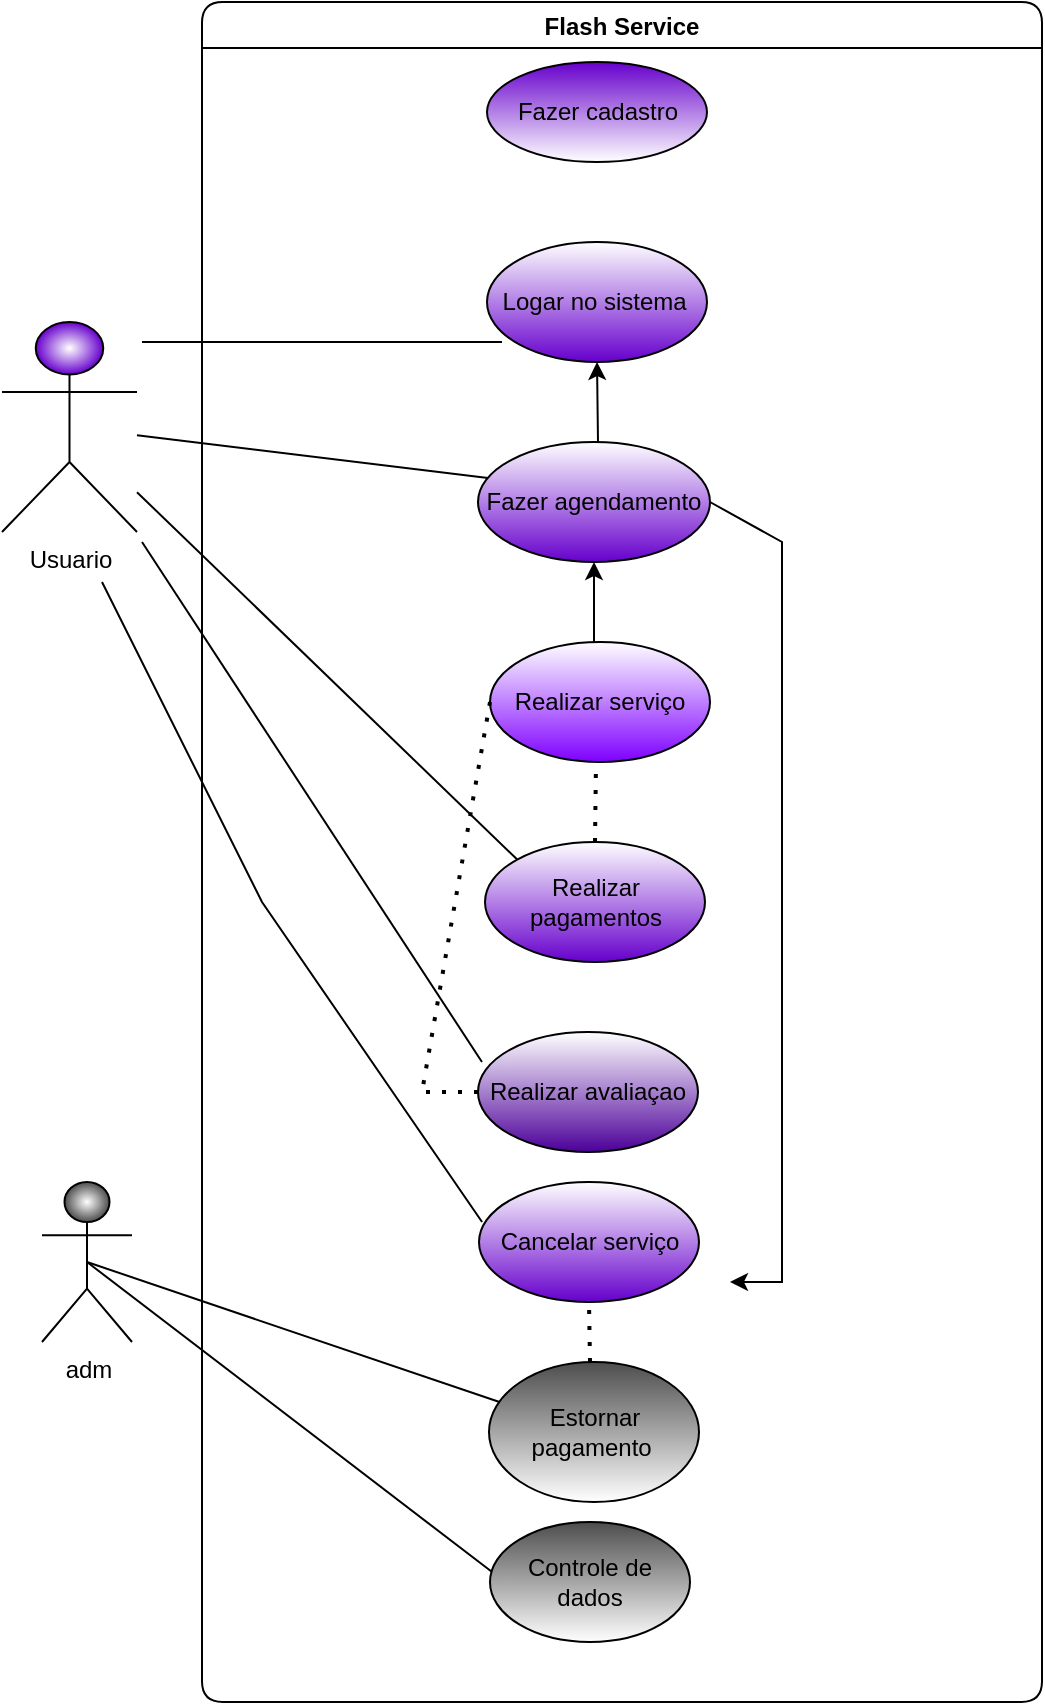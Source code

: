 <mxfile version="20.0.4" type="device"><diagram id="nBv4Rr7yYrMyvmwjMrwG" name="Page-1"><mxGraphModel dx="868" dy="468" grid="1" gridSize="10" guides="1" tooltips="1" connect="1" arrows="1" fold="1" page="1" pageScale="1" pageWidth="827" pageHeight="1169" math="0" shadow="0"><root><mxCell id="0"/><mxCell id="1" parent="0"/><mxCell id="tW_LX9EfvFMN6TDAbpZH-1" value="Usuario" style="shape=umlActor;verticalLabelPosition=bottom;verticalAlign=top;html=1;outlineConnect=0;fillColor=default;gradientColor=#6600CC;gradientDirection=radial;" parent="1" vertex="1"><mxGeometry y="200" width="67.5" height="105" as="geometry"/></mxCell><mxCell id="tW_LX9EfvFMN6TDAbpZH-3" value="adm" style="shape=umlActor;verticalLabelPosition=bottom;verticalAlign=top;html=1;outlineConnect=0;gradientColor=#4D4D4D;gradientDirection=radial;" parent="1" vertex="1"><mxGeometry x="20" y="630" width="45" height="80" as="geometry"/></mxCell><mxCell id="FfcoKnRlHD1vUzQzs0da-6" value="Flash Service" style="swimlane;swimlaneFillColor=#FFFFFF;gradientColor=#ffffff;rounded=1;shadow=0;" parent="1" vertex="1"><mxGeometry x="100" y="40" width="420" height="850" as="geometry"/></mxCell><mxCell id="FfcoKnRlHD1vUzQzs0da-7" value="Fazer cadastro" style="ellipse;whiteSpace=wrap;html=1;gradientColor=#6600CC;gradientDirection=north;fillColor=default;strokeColor=default;" parent="FfcoKnRlHD1vUzQzs0da-6" vertex="1"><mxGeometry x="142.5" y="30" width="110" height="50" as="geometry"/></mxCell><mxCell id="FfcoKnRlHD1vUzQzs0da-8" value="Logar no sistema&amp;nbsp;" style="ellipse;whiteSpace=wrap;html=1;gradientColor=#6600CC;" parent="FfcoKnRlHD1vUzQzs0da-6" vertex="1"><mxGeometry x="142.5" y="120" width="110" height="60" as="geometry"/></mxCell><mxCell id="FfcoKnRlHD1vUzQzs0da-9" value="Realizar avaliaçao" style="ellipse;whiteSpace=wrap;html=1;gradientColor=#4C0099;" parent="FfcoKnRlHD1vUzQzs0da-6" vertex="1"><mxGeometry x="138" y="515" width="110" height="60" as="geometry"/></mxCell><mxCell id="FfcoKnRlHD1vUzQzs0da-12" value="Realizar pagamentos" style="ellipse;whiteSpace=wrap;html=1;gradientColor=#6600CC;" parent="FfcoKnRlHD1vUzQzs0da-6" vertex="1"><mxGeometry x="141.5" y="420" width="110" height="60" as="geometry"/></mxCell><mxCell id="FfcoKnRlHD1vUzQzs0da-14" value="Realizar serviço" style="ellipse;whiteSpace=wrap;html=1;gradientColor=#7F00FF;" parent="FfcoKnRlHD1vUzQzs0da-6" vertex="1"><mxGeometry x="144" y="320" width="110" height="60" as="geometry"/></mxCell><mxCell id="FfcoKnRlHD1vUzQzs0da-13" value="Cancelar serviço" style="ellipse;whiteSpace=wrap;html=1;fillColor=#6600CC;gradientColor=#ffffff;gradientDirection=north;" parent="FfcoKnRlHD1vUzQzs0da-6" vertex="1"><mxGeometry x="138.5" y="590" width="110" height="60" as="geometry"/></mxCell><mxCell id="FfcoKnRlHD1vUzQzs0da-15" value="Estornar pagamento&amp;nbsp;" style="ellipse;whiteSpace=wrap;html=1;gradientColor=#4D4D4D;gradientDirection=north;" parent="FfcoKnRlHD1vUzQzs0da-6" vertex="1"><mxGeometry x="143.5" y="680" width="105" height="70" as="geometry"/></mxCell><mxCell id="FfcoKnRlHD1vUzQzs0da-16" value="Fazer agendamento" style="ellipse;whiteSpace=wrap;html=1;gradientColor=#6600CC;" parent="FfcoKnRlHD1vUzQzs0da-6" vertex="1"><mxGeometry x="138" y="220" width="116" height="60" as="geometry"/></mxCell><mxCell id="FfcoKnRlHD1vUzQzs0da-35" style="edgeStyle=orthogonalEdgeStyle;rounded=0;orthogonalLoop=1;jettySize=auto;html=1;exitX=0.5;exitY=1;exitDx=0;exitDy=0;" parent="FfcoKnRlHD1vUzQzs0da-6" source="FfcoKnRlHD1vUzQzs0da-15" target="FfcoKnRlHD1vUzQzs0da-15" edge="1"><mxGeometry relative="1" as="geometry"/></mxCell><mxCell id="FfcoKnRlHD1vUzQzs0da-40" value="Controle de dados" style="ellipse;whiteSpace=wrap;html=1;gradientColor=#4D4D4D;gradientDirection=north;" parent="FfcoKnRlHD1vUzQzs0da-6" vertex="1"><mxGeometry x="144" y="760" width="100" height="60" as="geometry"/></mxCell><mxCell id="RCVkiRBSerO-7e5qOchg-12" value="" style="endArrow=none;dashed=1;html=1;dashPattern=1 3;strokeWidth=2;rounded=0;entryX=0.5;entryY=1;entryDx=0;entryDy=0;" parent="FfcoKnRlHD1vUzQzs0da-6" target="FfcoKnRlHD1vUzQzs0da-13" edge="1"><mxGeometry width="50" height="50" relative="1" as="geometry"><mxPoint x="194" y="680" as="sourcePoint"/><mxPoint x="250" y="465" as="targetPoint"/></mxGeometry></mxCell><mxCell id="RCVkiRBSerO-7e5qOchg-22" value="" style="endArrow=classic;html=1;rounded=0;entryX=0.5;entryY=1;entryDx=0;entryDy=0;fillColor=#6a00ff;strokeColor=#000000;" parent="FfcoKnRlHD1vUzQzs0da-6" target="FfcoKnRlHD1vUzQzs0da-16" edge="1"><mxGeometry width="50" height="50" relative="1" as="geometry"><mxPoint x="196" y="320" as="sourcePoint"/><mxPoint x="235" y="270" as="targetPoint"/></mxGeometry></mxCell><mxCell id="RCVkiRBSerO-7e5qOchg-24" value="" style="endArrow=classic;html=1;rounded=0;" parent="FfcoKnRlHD1vUzQzs0da-6" target="FfcoKnRlHD1vUzQzs0da-12" edge="1"><mxGeometry width="50" height="50" relative="1" as="geometry"><mxPoint x="185" y="420" as="sourcePoint"/><mxPoint x="235" y="370" as="targetPoint"/></mxGeometry></mxCell><mxCell id="RCVkiRBSerO-7e5qOchg-44" value="" style="endArrow=none;dashed=1;html=1;dashPattern=1 3;strokeWidth=2;rounded=0;entryX=0;entryY=0.5;entryDx=0;entryDy=0;exitX=0;exitY=0.5;exitDx=0;exitDy=0;" parent="FfcoKnRlHD1vUzQzs0da-6" source="FfcoKnRlHD1vUzQzs0da-9" target="FfcoKnRlHD1vUzQzs0da-14" edge="1"><mxGeometry width="50" height="50" relative="1" as="geometry"><mxPoint x="130" y="545" as="sourcePoint"/><mxPoint x="130" y="350" as="targetPoint"/><Array as="points"><mxPoint x="110" y="545"/></Array></mxGeometry></mxCell><mxCell id="fbcLyzLlqPm6PCzPfCVy-3" value="" style="endArrow=classic;html=1;rounded=0;entryX=0.5;entryY=1;entryDx=0;entryDy=0;" parent="FfcoKnRlHD1vUzQzs0da-6" target="FfcoKnRlHD1vUzQzs0da-8" edge="1"><mxGeometry width="50" height="50" relative="1" as="geometry"><mxPoint x="198" y="220" as="sourcePoint"/><mxPoint x="244" y="170" as="targetPoint"/></mxGeometry></mxCell><mxCell id="fbcLyzLlqPm6PCzPfCVy-5" value="" style="endArrow=none;dashed=1;html=1;dashPattern=1 3;strokeWidth=2;rounded=0;exitX=0.5;exitY=0;exitDx=0;exitDy=0;" parent="FfcoKnRlHD1vUzQzs0da-6" source="FfcoKnRlHD1vUzQzs0da-12" edge="1"><mxGeometry width="50" height="50" relative="1" as="geometry"><mxPoint x="187.5" y="430" as="sourcePoint"/><mxPoint x="197" y="380" as="targetPoint"/></mxGeometry></mxCell><mxCell id="FfcoKnRlHD1vUzQzs0da-39" value="" style="endArrow=none;html=1;rounded=0;entryX=0.05;entryY=0.286;entryDx=0;entryDy=0;entryPerimeter=0;exitX=0.5;exitY=0.5;exitDx=0;exitDy=0;exitPerimeter=0;" parent="1" source="tW_LX9EfvFMN6TDAbpZH-3" target="FfcoKnRlHD1vUzQzs0da-15" edge="1"><mxGeometry width="50" height="50" relative="1" as="geometry"><mxPoint x="100" y="520" as="sourcePoint"/><mxPoint x="150" y="480" as="targetPoint"/></mxGeometry></mxCell><mxCell id="FfcoKnRlHD1vUzQzs0da-41" value="" style="endArrow=none;html=1;rounded=0;entryX=0.009;entryY=0.415;entryDx=0;entryDy=0;entryPerimeter=0;exitX=0.5;exitY=0.5;exitDx=0;exitDy=0;exitPerimeter=0;" parent="1" source="tW_LX9EfvFMN6TDAbpZH-3" target="FfcoKnRlHD1vUzQzs0da-40" edge="1"><mxGeometry width="50" height="50" relative="1" as="geometry"><mxPoint x="80" y="560" as="sourcePoint"/><mxPoint x="130" y="510" as="targetPoint"/><Array as="points"/></mxGeometry></mxCell><mxCell id="RCVkiRBSerO-7e5qOchg-30" value="" style="endArrow=classic;html=1;rounded=0;exitX=1;exitY=0.5;exitDx=0;exitDy=0;" parent="1" source="FfcoKnRlHD1vUzQzs0da-16" edge="1"><mxGeometry width="50" height="50" relative="1" as="geometry"><mxPoint x="430" y="240" as="sourcePoint"/><mxPoint x="364" y="680" as="targetPoint"/><Array as="points"><mxPoint x="390" y="310"/><mxPoint x="390" y="680"/></Array></mxGeometry></mxCell><mxCell id="RCVkiRBSerO-7e5qOchg-33" value="" style="endArrow=none;html=1;rounded=0;" parent="1" edge="1"><mxGeometry width="50" height="50" relative="1" as="geometry"><mxPoint x="70" y="210" as="sourcePoint"/><mxPoint x="250" y="210" as="targetPoint"/></mxGeometry></mxCell><mxCell id="RCVkiRBSerO-7e5qOchg-34" value="" style="endArrow=none;html=1;rounded=0;entryX=0.043;entryY=0.3;entryDx=0;entryDy=0;entryPerimeter=0;" parent="1" source="tW_LX9EfvFMN6TDAbpZH-1" target="FfcoKnRlHD1vUzQzs0da-16" edge="1"><mxGeometry width="50" height="50" relative="1" as="geometry"><mxPoint x="70" y="240" as="sourcePoint"/><mxPoint x="106.25" y="197.5" as="targetPoint"/></mxGeometry></mxCell><mxCell id="RCVkiRBSerO-7e5qOchg-38" value="" style="endArrow=none;html=1;rounded=0;entryX=0.018;entryY=0.25;entryDx=0;entryDy=0;entryPerimeter=0;" parent="1" target="FfcoKnRlHD1vUzQzs0da-9" edge="1"><mxGeometry width="50" height="50" relative="1" as="geometry"><mxPoint x="70" y="310" as="sourcePoint"/><mxPoint x="226.25" y="530" as="targetPoint"/></mxGeometry></mxCell><mxCell id="RCVkiRBSerO-7e5qOchg-36" value="" style="endArrow=none;html=1;rounded=0;entryX=0;entryY=0;entryDx=0;entryDy=0;" parent="1" source="tW_LX9EfvFMN6TDAbpZH-1" target="FfcoKnRlHD1vUzQzs0da-12" edge="1"><mxGeometry width="50" height="50" relative="1" as="geometry"><mxPoint x="80" y="290" as="sourcePoint"/><mxPoint x="260" y="480" as="targetPoint"/></mxGeometry></mxCell><mxCell id="RCVkiRBSerO-7e5qOchg-39" value="" style="endArrow=none;html=1;rounded=0;entryX=0.014;entryY=0.333;entryDx=0;entryDy=0;entryPerimeter=0;" parent="1" target="FfcoKnRlHD1vUzQzs0da-13" edge="1"><mxGeometry width="50" height="50" relative="1" as="geometry"><mxPoint x="50" y="330" as="sourcePoint"/><mxPoint x="90" y="510" as="targetPoint"/><Array as="points"><mxPoint x="130" y="490"/></Array></mxGeometry></mxCell></root></mxGraphModel></diagram></mxfile>